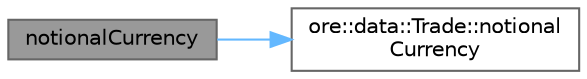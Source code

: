 digraph "notionalCurrency"
{
 // INTERACTIVE_SVG=YES
 // LATEX_PDF_SIZE
  bgcolor="transparent";
  edge [fontname=Helvetica,fontsize=10,labelfontname=Helvetica,labelfontsize=10];
  node [fontname=Helvetica,fontsize=10,shape=box,height=0.2,width=0.4];
  rankdir="LR";
  Node1 [label="notionalCurrency",height=0.2,width=0.4,color="gray40", fillcolor="grey60", style="filled", fontcolor="black",tooltip=" "];
  Node1 -> Node2 [color="steelblue1",style="solid"];
  Node2 [label="ore::data::Trade::notional\lCurrency",height=0.2,width=0.4,color="grey40", fillcolor="white", style="filled",URL="$classore_1_1data_1_1_trade.html#ae9f99884193985ff112f449c6e50779d",tooltip=" "];
}

